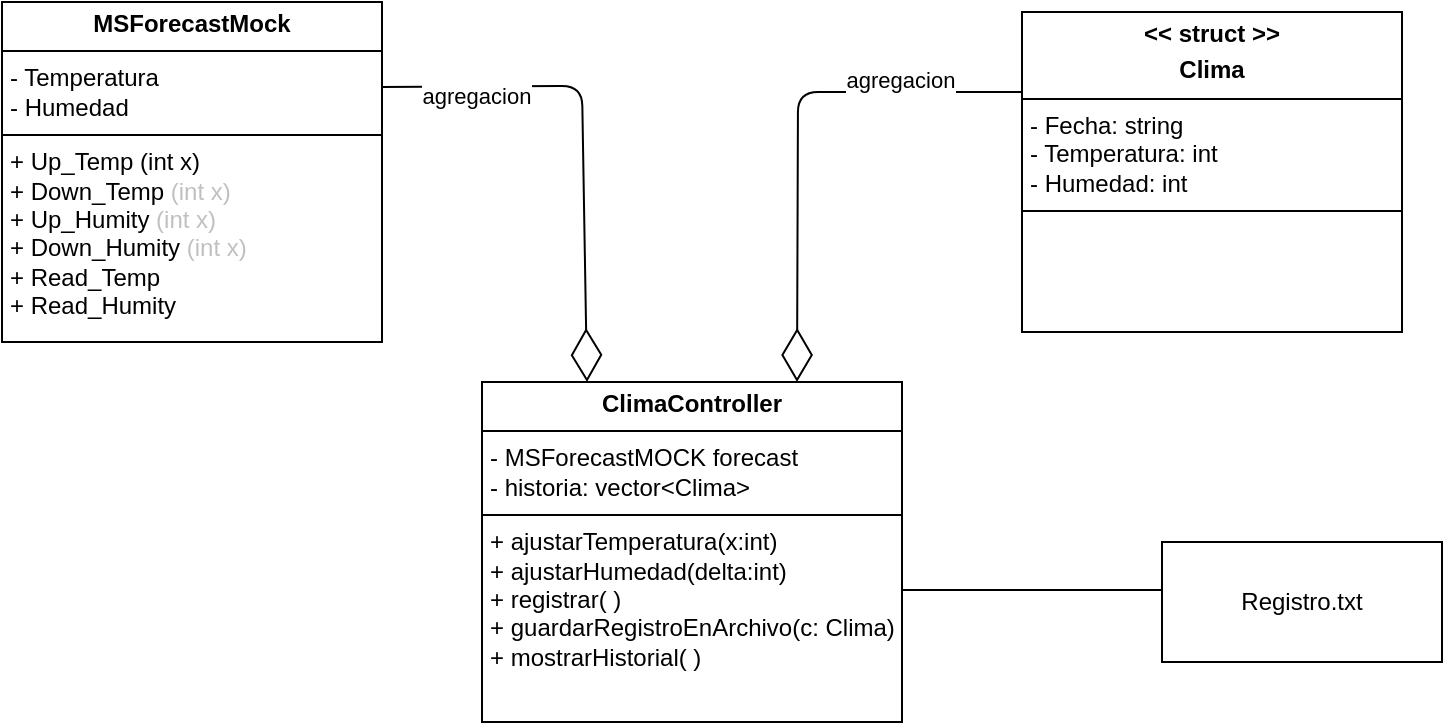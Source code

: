 <mxfile>
    <diagram id="ZfJsrjZRNWq-lxJqbd5z" name="Page-1">
        <mxGraphModel dx="1360" dy="777" grid="1" gridSize="10" guides="1" tooltips="1" connect="1" arrows="1" fold="1" page="1" pageScale="1" pageWidth="850" pageHeight="1100" math="0" shadow="0">
            <root>
                <mxCell id="0"/>
                <mxCell id="1" parent="0"/>
                <mxCell id="3" value="&lt;p style=&quot;margin:0px;margin-top:4px;text-align:center;&quot;&gt;&lt;b&gt;MSForecastMock&lt;/b&gt;&lt;/p&gt;&lt;hr size=&quot;1&quot; style=&quot;border-style:solid;&quot;&gt;&lt;p style=&quot;margin:0px;margin-left:4px;&quot;&gt;- Temperatura&lt;br&gt;- Humedad&lt;/p&gt;&lt;hr size=&quot;1&quot; style=&quot;border-style:solid;&quot;&gt;&lt;p style=&quot;margin:0px;margin-left:4px;&quot;&gt;+ Up_Temp (int x)&lt;br&gt;+ Down_Temp&amp;nbsp;&lt;span style=&quot;color: rgb(192, 192, 192); background-color: transparent;&quot;&gt;(int x)&lt;/span&gt;&lt;/p&gt;&lt;p style=&quot;margin:0px;margin-left:4px;&quot;&gt;+ Up_Humity&lt;span style=&quot;color: rgb(192, 192, 192); background-color: transparent;&quot;&gt;&amp;nbsp;&lt;/span&gt;&lt;span style=&quot;color: rgb(192, 192, 192); background-color: transparent;&quot;&gt;(int x)&lt;/span&gt;&lt;/p&gt;&lt;p style=&quot;margin:0px;margin-left:4px;&quot;&gt;+ Down_Humity&lt;span style=&quot;color: rgb(192, 192, 192); background-color: transparent;&quot;&gt;&amp;nbsp;&lt;/span&gt;&lt;span style=&quot;color: rgb(192, 192, 192); background-color: transparent;&quot;&gt;(int x)&lt;/span&gt;&lt;/p&gt;&lt;p style=&quot;margin:0px;margin-left:4px;&quot;&gt;+ Read_Temp&lt;span style=&quot;color: rgb(192, 192, 192); background-color: transparent;&quot;&gt;&amp;nbsp;&lt;/span&gt;&lt;/p&gt;&lt;p style=&quot;margin:0px;margin-left:4px;&quot;&gt;+ Read_Humity&lt;/p&gt;" style="verticalAlign=top;align=left;overflow=fill;html=1;whiteSpace=wrap;" parent="1" vertex="1">
                    <mxGeometry x="80" y="110" width="190" height="170" as="geometry"/>
                </mxCell>
                <mxCell id="4" value="&lt;p style=&quot;margin:0px;margin-top:4px;text-align:center;&quot;&gt;&lt;b&gt;&amp;lt;&amp;lt; struct &amp;gt;&amp;gt;&lt;/b&gt;&lt;/p&gt;&lt;p style=&quot;margin:0px;margin-top:4px;text-align:center;&quot;&gt;&lt;b&gt;Clima&lt;/b&gt;&lt;/p&gt;&lt;hr size=&quot;1&quot; style=&quot;border-style:solid;&quot;&gt;&lt;p style=&quot;margin:0px;margin-left:4px;&quot;&gt;- Fecha: string&lt;/p&gt;&lt;p style=&quot;margin:0px;margin-left:4px;&quot;&gt;- Temperatura: int&lt;br&gt;- Humedad: int&lt;/p&gt;&lt;hr size=&quot;1&quot; style=&quot;border-style:solid;&quot;&gt;&lt;p style=&quot;margin:0px;margin-left:4px;&quot;&gt;&lt;br&gt;&amp;nbsp;&lt;/p&gt;&lt;p style=&quot;margin:0px;margin-left:4px;&quot;&gt;&lt;br&gt;&lt;/p&gt;" style="verticalAlign=top;align=left;overflow=fill;html=1;whiteSpace=wrap;" parent="1" vertex="1">
                    <mxGeometry x="590" y="115" width="190" height="160" as="geometry"/>
                </mxCell>
                <mxCell id="5" value="&lt;p style=&quot;margin:0px;margin-top:4px;text-align:center;&quot;&gt;&lt;b&gt;ClimaController&lt;/b&gt;&lt;/p&gt;&lt;hr size=&quot;1&quot; style=&quot;border-style:solid;&quot;&gt;&lt;p style=&quot;margin:0px;margin-left:4px;&quot;&gt;- MSForecastMOCK forecast&lt;br&gt;- historia: vector&amp;lt;Clima&amp;gt;&lt;/p&gt;&lt;hr size=&quot;1&quot; style=&quot;border-style:solid;&quot;&gt;&lt;p style=&quot;margin:0px;margin-left:4px;&quot;&gt;+ ajustarTemperatura(x:int)&lt;br&gt;+ ajustarHumedad(delta:int)&lt;/p&gt;&lt;p style=&quot;margin:0px;margin-left:4px;&quot;&gt;+ registrar( )&lt;/p&gt;&lt;p style=&quot;margin:0px;margin-left:4px;&quot;&gt;+&amp;nbsp;guardarRegistroEnArchivo(c: Clima)&lt;/p&gt;&lt;p style=&quot;margin:0px;margin-left:4px;&quot;&gt;+ mostrarHistorial( )&lt;/p&gt;" style="verticalAlign=top;align=left;overflow=fill;html=1;whiteSpace=wrap;" parent="1" vertex="1">
                    <mxGeometry x="320" y="300" width="210" height="170" as="geometry"/>
                </mxCell>
                <mxCell id="10" value="" style="endArrow=diamondThin;endFill=0;endSize=24;html=1;exitX=1;exitY=0.25;exitDx=0;exitDy=0;entryX=0.25;entryY=0;entryDx=0;entryDy=0;" edge="1" parent="1" source="3" target="5">
                    <mxGeometry width="160" relative="1" as="geometry">
                        <mxPoint x="530" y="380" as="sourcePoint"/>
                        <mxPoint x="690" y="380" as="targetPoint"/>
                        <Array as="points">
                            <mxPoint x="370" y="152"/>
                        </Array>
                    </mxGeometry>
                </mxCell>
                <mxCell id="11" value="agregacion" style="edgeLabel;html=1;align=center;verticalAlign=middle;resizable=0;points=[];" vertex="1" connectable="0" parent="10">
                    <mxGeometry x="-0.615" y="-4" relative="1" as="geometry">
                        <mxPoint x="-1" as="offset"/>
                    </mxGeometry>
                </mxCell>
                <mxCell id="12" value="" style="endArrow=diamondThin;endFill=0;endSize=24;html=1;exitX=0;exitY=0.25;exitDx=0;exitDy=0;entryX=0.75;entryY=0;entryDx=0;entryDy=0;" edge="1" parent="1" source="4" target="5">
                    <mxGeometry width="160" relative="1" as="geometry">
                        <mxPoint x="530" y="380" as="sourcePoint"/>
                        <mxPoint x="690" y="380" as="targetPoint"/>
                        <Array as="points">
                            <mxPoint x="478" y="155"/>
                        </Array>
                    </mxGeometry>
                </mxCell>
                <mxCell id="13" value="agregacion" style="edgeLabel;html=1;align=center;verticalAlign=middle;resizable=0;points=[];" vertex="1" connectable="0" parent="12">
                    <mxGeometry x="-0.529" y="-6" relative="1" as="geometry">
                        <mxPoint x="-1" as="offset"/>
                    </mxGeometry>
                </mxCell>
                <mxCell id="14" value="Registro.txt" style="html=1;whiteSpace=wrap;" vertex="1" parent="1">
                    <mxGeometry x="660" y="380" width="140" height="60" as="geometry"/>
                </mxCell>
                <mxCell id="15" value="" style="line;strokeWidth=1;fillColor=none;align=left;verticalAlign=middle;spacingTop=-1;spacingLeft=3;spacingRight=3;rotatable=0;labelPosition=right;points=[];portConstraint=eastwest;strokeColor=inherit;" vertex="1" parent="1">
                    <mxGeometry x="530" y="400" width="130" height="8" as="geometry"/>
                </mxCell>
            </root>
        </mxGraphModel>
    </diagram>
</mxfile>